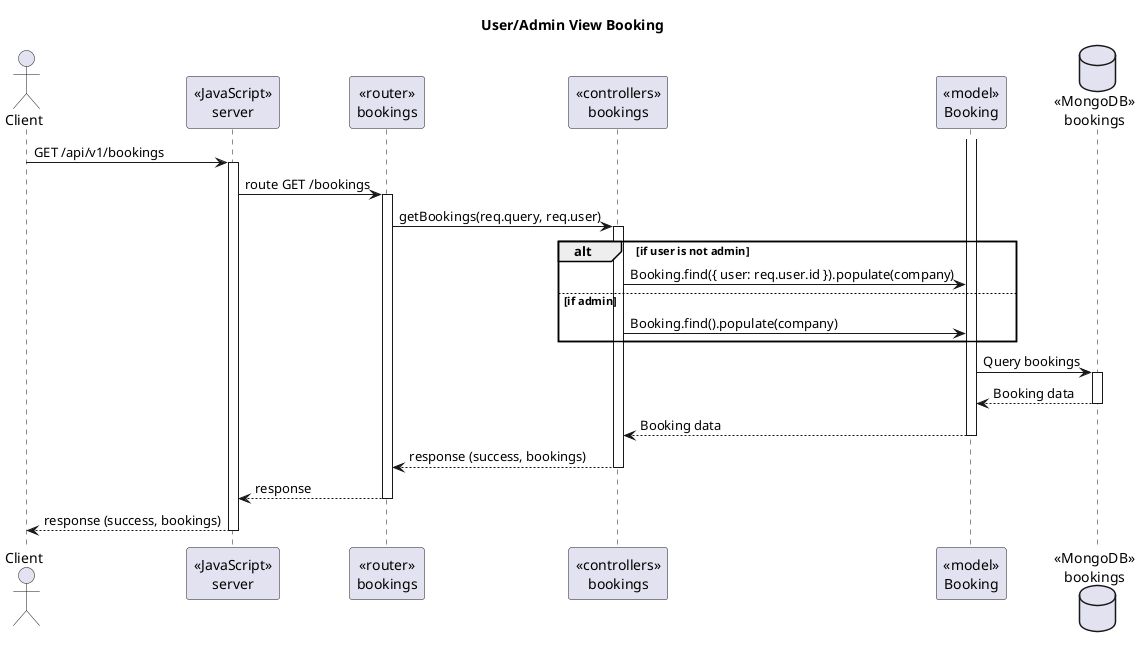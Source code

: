 @startuml UserViewBooking
title User/Admin View Booking

actor Client
participant "«JavaScript»\nserver" as Server
participant "«router»\nbookings" as BookingsRouter
participant "«controllers»\nbookings" as BookingsController
participant "«model»\nBooking" as BookingModel
database "«MongoDB»\nbookings" as MongoDBBookings

Client -> Server: GET /api/v1/bookings
activate Server
Server -> BookingsRouter: route GET /bookings
activate BookingsRouter
BookingsRouter -> BookingsController: getBookings(req.query, req.user)
activate BookingsController

alt if user is not admin
    BookingsController -> BookingModel: Booking.find({ user: req.user.id }).populate(company)
else if admin
    BookingsController -> BookingModel: Booking.find().populate(company)
end
activate BookingModel
BookingModel -> MongoDBBookings: Query bookings
activate MongoDBBookings
MongoDBBookings --> BookingModel: Booking data
deactivate MongoDBBookings
BookingModel --> BookingsController: Booking data
deactivate BookingModel

BookingsController --> BookingsRouter: response (success, bookings)
deactivate BookingsController
BookingsRouter --> Server: response
deactivate BookingsRouter
Server --> Client: response (success, bookings)
deactivate Server

@enduml